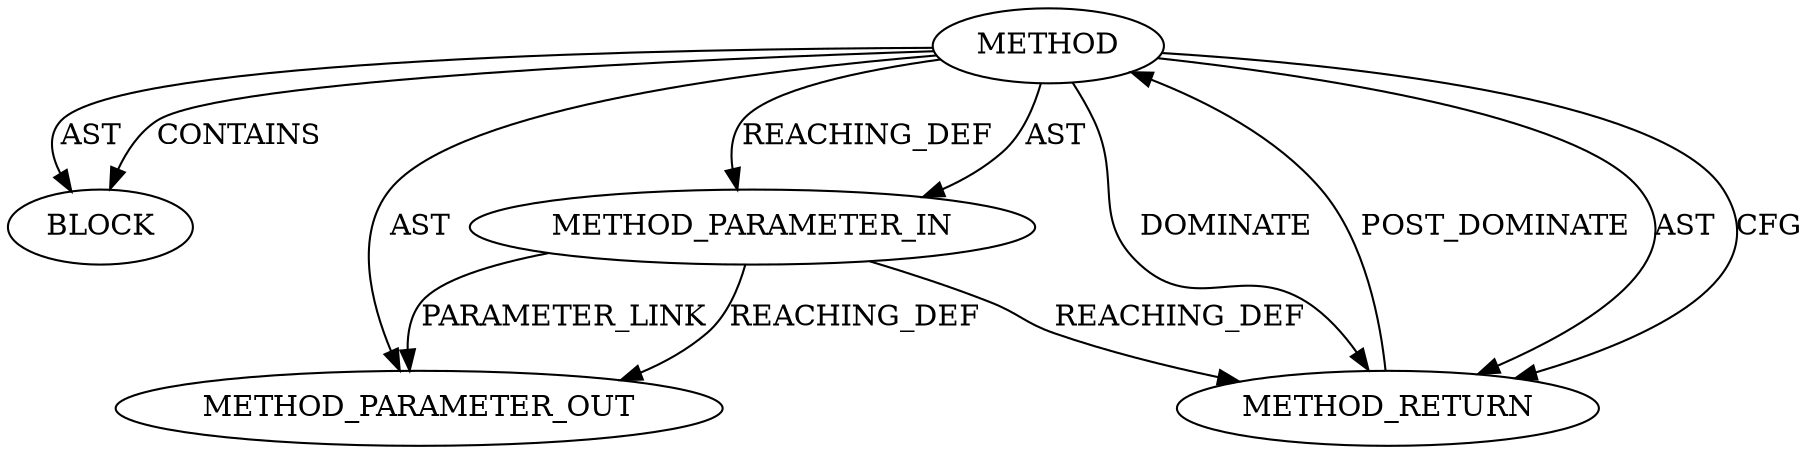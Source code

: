 digraph {
  26145 [label=BLOCK ORDER=1 ARGUMENT_INDEX=1 CODE="<empty>" TYPE_FULL_NAME="ANY"]
  26143 [label=METHOD AST_PARENT_TYPE="NAMESPACE_BLOCK" AST_PARENT_FULL_NAME="<global>" ORDER=0 CODE="<empty>" FULL_NAME="BIO_method_type" IS_EXTERNAL=true FILENAME="<empty>" SIGNATURE="" NAME="BIO_method_type"]
  26144 [label=METHOD_PARAMETER_IN ORDER=1 CODE="p1" IS_VARIADIC=false TYPE_FULL_NAME="ANY" EVALUATION_STRATEGY="BY_VALUE" INDEX=1 NAME="p1"]
  27457 [label=METHOD_PARAMETER_OUT ORDER=1 CODE="p1" IS_VARIADIC=false TYPE_FULL_NAME="ANY" EVALUATION_STRATEGY="BY_VALUE" INDEX=1 NAME="p1"]
  26146 [label=METHOD_RETURN ORDER=2 CODE="RET" TYPE_FULL_NAME="ANY" EVALUATION_STRATEGY="BY_VALUE"]
  26146 -> 26143 [label=POST_DOMINATE ]
  26143 -> 26145 [label=CONTAINS ]
  26143 -> 26146 [label=AST ]
  26143 -> 26144 [label=AST ]
  26143 -> 26145 [label=AST ]
  26144 -> 27457 [label=PARAMETER_LINK ]
  26144 -> 27457 [label=REACHING_DEF VARIABLE="p1"]
  26143 -> 26146 [label=CFG ]
  26143 -> 27457 [label=AST ]
  26144 -> 26146 [label=REACHING_DEF VARIABLE="p1"]
  26143 -> 26146 [label=DOMINATE ]
  26143 -> 26144 [label=REACHING_DEF VARIABLE=""]
}
